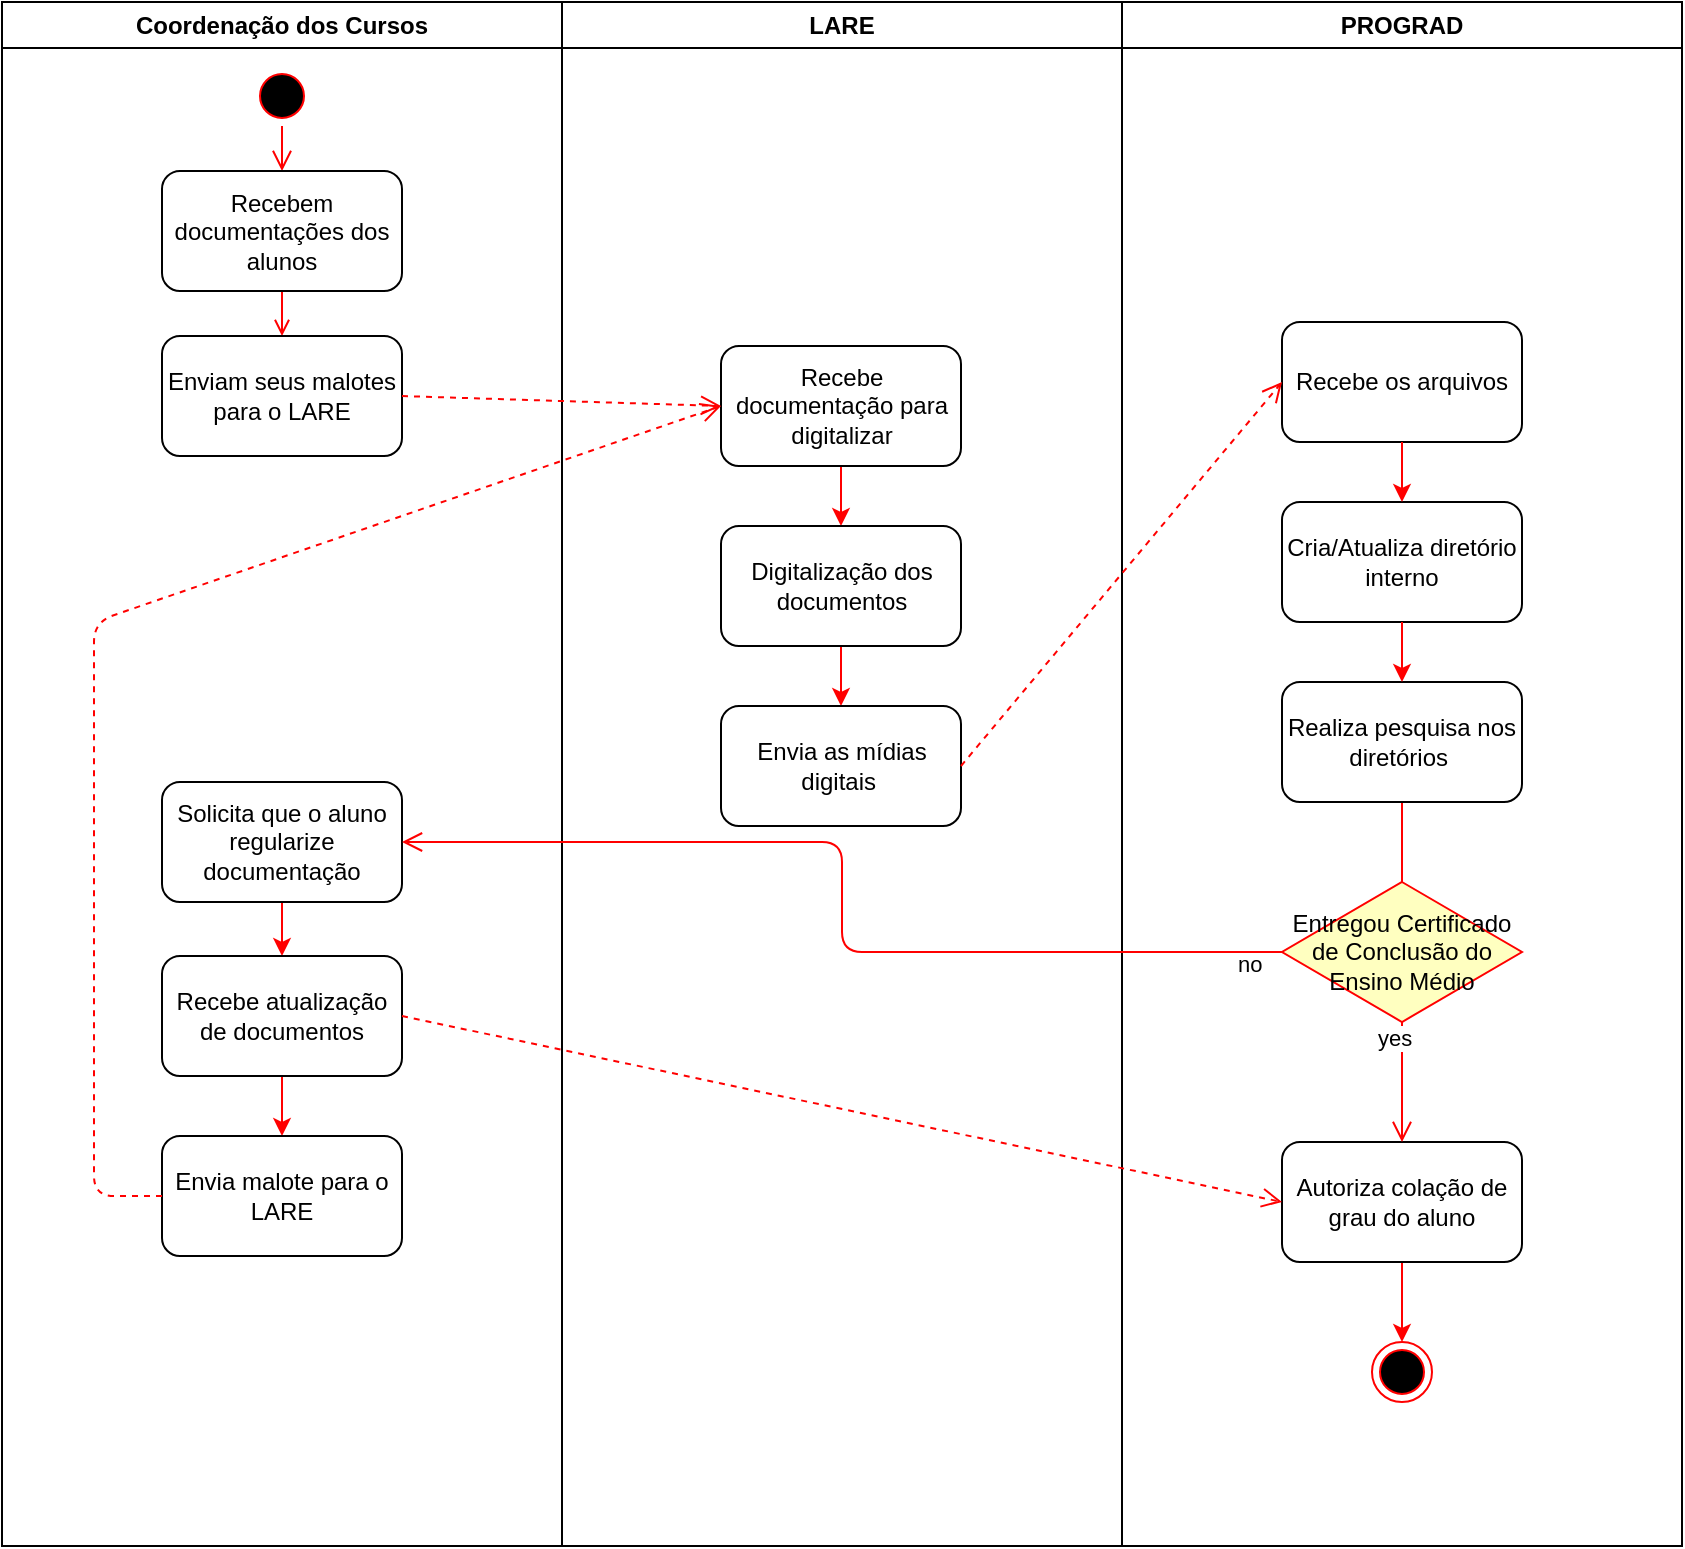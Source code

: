 <mxfile version="12.2.9" type="github" pages="1"><diagram name="Page-1" id="e7e014a7-5840-1c2e-5031-d8a46d1fe8dd"><mxGraphModel dx="1094" dy="507" grid="1" gridSize="10" guides="1" tooltips="1" connect="1" arrows="1" fold="1" page="1" pageScale="1" pageWidth="1169" pageHeight="826" background="#ffffff" math="0" shadow="0"><root><mxCell id="0"/><mxCell id="1" parent="0"/><mxCell id="2" value="Coordenação dos Cursos" style="swimlane;whiteSpace=wrap" parent="1" vertex="1"><mxGeometry x="164" y="20" width="280" height="772" as="geometry"/></mxCell><mxCell id="5" value="" style="ellipse;shape=startState;fillColor=#000000;strokeColor=#ff0000;" parent="2" vertex="1"><mxGeometry x="125" y="32" width="30" height="30" as="geometry"/></mxCell><mxCell id="6" value="" style="edgeStyle=elbowEdgeStyle;elbow=horizontal;verticalAlign=bottom;endArrow=open;endSize=8;strokeColor=#FF0000;endFill=1;rounded=0;entryX=0.5;entryY=0;entryDx=0;entryDy=0;" parent="2" source="5" target="u4yT-pGp6C20VgRw0iH_-41" edge="1"><mxGeometry x="100" y="40" as="geometry"><mxPoint x="115.5" y="122" as="targetPoint"/></mxGeometry></mxCell><mxCell id="9" value="" style="endArrow=open;strokeColor=#FF0000;endFill=1;rounded=0;exitX=0.5;exitY=1;exitDx=0;exitDy=0;entryX=0.5;entryY=0;entryDx=0;entryDy=0;" parent="2" source="u4yT-pGp6C20VgRw0iH_-41" target="u4yT-pGp6C20VgRw0iH_-42" edge="1"><mxGeometry relative="1" as="geometry"><mxPoint x="115" y="160" as="sourcePoint"/><mxPoint x="120.5" y="220" as="targetPoint"/></mxGeometry></mxCell><mxCell id="u4yT-pGp6C20VgRw0iH_-41" value="Recebem documentações dos alunos" style="rounded=1;whiteSpace=wrap;html=1;" vertex="1" parent="2"><mxGeometry x="80" y="84.5" width="120" height="60" as="geometry"/></mxCell><mxCell id="u4yT-pGp6C20VgRw0iH_-42" value="Enviam seus malotes para o LARE" style="rounded=1;whiteSpace=wrap;html=1;" vertex="1" parent="2"><mxGeometry x="80" y="167" width="120" height="60" as="geometry"/></mxCell><mxCell id="u4yT-pGp6C20VgRw0iH_-104" value="" style="edgeStyle=orthogonalEdgeStyle;rounded=0;orthogonalLoop=1;jettySize=auto;html=1;strokeColor=#FF0000;" edge="1" parent="2" source="u4yT-pGp6C20VgRw0iH_-99" target="u4yT-pGp6C20VgRw0iH_-103"><mxGeometry relative="1" as="geometry"/></mxCell><mxCell id="u4yT-pGp6C20VgRw0iH_-99" value="Solicita que o aluno regularize documentação" style="rounded=1;whiteSpace=wrap;html=1;" vertex="1" parent="2"><mxGeometry x="80" y="390" width="120" height="60" as="geometry"/></mxCell><mxCell id="u4yT-pGp6C20VgRw0iH_-106" value="" style="edgeStyle=orthogonalEdgeStyle;rounded=0;orthogonalLoop=1;jettySize=auto;html=1;strokeColor=#FF0000;" edge="1" parent="2" source="u4yT-pGp6C20VgRw0iH_-103" target="u4yT-pGp6C20VgRw0iH_-105"><mxGeometry relative="1" as="geometry"/></mxCell><mxCell id="u4yT-pGp6C20VgRw0iH_-103" value="Recebe atualização de documentos" style="rounded=1;whiteSpace=wrap;html=1;" vertex="1" parent="2"><mxGeometry x="80" y="477" width="120" height="60" as="geometry"/></mxCell><mxCell id="u4yT-pGp6C20VgRw0iH_-105" value="Envia malote para o LARE" style="rounded=1;whiteSpace=wrap;html=1;" vertex="1" parent="2"><mxGeometry x="80" y="567" width="120" height="60" as="geometry"/></mxCell><mxCell id="3" value="LARE" style="swimlane;whiteSpace=wrap" parent="1" vertex="1"><mxGeometry x="444" y="20" width="280" height="772" as="geometry"/></mxCell><mxCell id="u4yT-pGp6C20VgRw0iH_-71" value="" style="edgeStyle=orthogonalEdgeStyle;rounded=0;orthogonalLoop=1;jettySize=auto;html=1;strokeColor=#FF0000;" edge="1" parent="3" source="u4yT-pGp6C20VgRw0iH_-62" target="u4yT-pGp6C20VgRw0iH_-70"><mxGeometry relative="1" as="geometry"/></mxCell><mxCell id="u4yT-pGp6C20VgRw0iH_-62" value="Recebe documentação para digitalizar" style="rounded=1;whiteSpace=wrap;html=1;" vertex="1" parent="3"><mxGeometry x="79.5" y="172" width="120" height="60" as="geometry"/></mxCell><mxCell id="u4yT-pGp6C20VgRw0iH_-75" value="" style="edgeStyle=orthogonalEdgeStyle;rounded=0;orthogonalLoop=1;jettySize=auto;html=1;strokeColor=#FF0000;" edge="1" parent="3" source="u4yT-pGp6C20VgRw0iH_-70" target="u4yT-pGp6C20VgRw0iH_-74"><mxGeometry relative="1" as="geometry"/></mxCell><mxCell id="u4yT-pGp6C20VgRw0iH_-70" value="Digitalização dos documentos" style="rounded=1;whiteSpace=wrap;html=1;" vertex="1" parent="3"><mxGeometry x="79.5" y="262" width="120" height="60" as="geometry"/></mxCell><mxCell id="u4yT-pGp6C20VgRw0iH_-74" value="Envia as mídias digitais&amp;nbsp;" style="rounded=1;whiteSpace=wrap;html=1;" vertex="1" parent="3"><mxGeometry x="79.5" y="352" width="120" height="60" as="geometry"/></mxCell><mxCell id="u4yT-pGp6C20VgRw0iH_-43" value="PROGRAD" style="swimlane;whiteSpace=wrap" vertex="1" parent="1"><mxGeometry x="724" y="20" width="280" height="772" as="geometry"/></mxCell><mxCell id="u4yT-pGp6C20VgRw0iH_-76" value="Recebe os arquivos" style="rounded=1;whiteSpace=wrap;html=1;" vertex="1" parent="u4yT-pGp6C20VgRw0iH_-43"><mxGeometry x="80" y="160" width="120" height="60" as="geometry"/></mxCell><mxCell id="u4yT-pGp6C20VgRw0iH_-97" value="" style="edgeStyle=orthogonalEdgeStyle;rounded=0;orthogonalLoop=1;jettySize=auto;html=1;strokeColor=#FF0000;" edge="1" parent="u4yT-pGp6C20VgRw0iH_-43" source="u4yT-pGp6C20VgRw0iH_-80"><mxGeometry relative="1" as="geometry"><mxPoint x="140" y="480" as="targetPoint"/></mxGeometry></mxCell><mxCell id="u4yT-pGp6C20VgRw0iH_-80" value="Realiza pesquisa nos diretórios&amp;nbsp;" style="rounded=1;whiteSpace=wrap;html=1;" vertex="1" parent="u4yT-pGp6C20VgRw0iH_-43"><mxGeometry x="80" y="340" width="120" height="60" as="geometry"/></mxCell><mxCell id="u4yT-pGp6C20VgRw0iH_-78" value="Cria/Atualiza diretório interno" style="rounded=1;whiteSpace=wrap;html=1;" vertex="1" parent="u4yT-pGp6C20VgRw0iH_-43"><mxGeometry x="80" y="250" width="120" height="60" as="geometry"/></mxCell><mxCell id="u4yT-pGp6C20VgRw0iH_-81" value="" style="edgeStyle=orthogonalEdgeStyle;rounded=0;orthogonalLoop=1;jettySize=auto;html=1;strokeColor=#FF0000;" edge="1" parent="u4yT-pGp6C20VgRw0iH_-43" source="u4yT-pGp6C20VgRw0iH_-78" target="u4yT-pGp6C20VgRw0iH_-80"><mxGeometry relative="1" as="geometry"/></mxCell><mxCell id="u4yT-pGp6C20VgRw0iH_-87" value="" style="edgeStyle=orthogonalEdgeStyle;rounded=0;orthogonalLoop=1;jettySize=auto;html=1;strokeColor=#FF0000;" edge="1" parent="u4yT-pGp6C20VgRw0iH_-43" source="u4yT-pGp6C20VgRw0iH_-76" target="u4yT-pGp6C20VgRw0iH_-78"><mxGeometry relative="1" as="geometry"/></mxCell><mxCell id="u4yT-pGp6C20VgRw0iH_-93" value="Entregou Certificado de Conclusão do Ensino Médio" style="rhombus;whiteSpace=wrap;html=1;fillColor=#ffffc0;strokeColor=#ff0000;" vertex="1" parent="u4yT-pGp6C20VgRw0iH_-43"><mxGeometry x="80" y="440" width="120" height="70" as="geometry"/></mxCell><mxCell id="u4yT-pGp6C20VgRw0iH_-101" value="" style="edgeStyle=orthogonalEdgeStyle;rounded=0;orthogonalLoop=1;jettySize=auto;html=1;strokeColor=#FF0000;entryX=0.5;entryY=0;entryDx=0;entryDy=0;" edge="1" parent="u4yT-pGp6C20VgRw0iH_-43" source="u4yT-pGp6C20VgRw0iH_-98" target="u4yT-pGp6C20VgRw0iH_-102"><mxGeometry relative="1" as="geometry"><mxPoint x="140" y="710" as="targetPoint"/></mxGeometry></mxCell><mxCell id="u4yT-pGp6C20VgRw0iH_-98" value="Autoriza colação de grau do aluno" style="rounded=1;whiteSpace=wrap;html=1;" vertex="1" parent="u4yT-pGp6C20VgRw0iH_-43"><mxGeometry x="80" y="570" width="120" height="60" as="geometry"/></mxCell><mxCell id="u4yT-pGp6C20VgRw0iH_-94" value="no" style="edgeStyle=orthogonalEdgeStyle;html=1;align=left;verticalAlign=bottom;endArrow=open;endSize=8;strokeColor=#ff0000;entryX=0.5;entryY=0;entryDx=0;entryDy=0;" edge="1" source="u4yT-pGp6C20VgRw0iH_-93" parent="u4yT-pGp6C20VgRw0iH_-43" target="u4yT-pGp6C20VgRw0iH_-98"><mxGeometry x="-1" y="-86" relative="1" as="geometry"><mxPoint x="140" y="570" as="targetPoint"/><mxPoint x="2" y="-20" as="offset"/></mxGeometry></mxCell><mxCell id="u4yT-pGp6C20VgRw0iH_-102" value="" style="ellipse;html=1;shape=endState;fillColor=#000000;strokeColor=#ff0000;" vertex="1" parent="u4yT-pGp6C20VgRw0iH_-43"><mxGeometry x="125" y="670" width="30" height="30" as="geometry"/></mxCell><mxCell id="u4yT-pGp6C20VgRw0iH_-90" value="" style="html=1;verticalAlign=bottom;endArrow=open;dashed=1;endSize=8;strokeColor=#FF0000;exitX=1;exitY=0.5;exitDx=0;exitDy=0;entryX=0;entryY=0.5;entryDx=0;entryDy=0;" edge="1" parent="1" source="u4yT-pGp6C20VgRw0iH_-42" target="u4yT-pGp6C20VgRw0iH_-62"><mxGeometry relative="1" as="geometry"><mxPoint x="348" y="222" as="sourcePoint"/><mxPoint x="164" y="810" as="targetPoint"/></mxGeometry></mxCell><mxCell id="u4yT-pGp6C20VgRw0iH_-91" value="" style="html=1;verticalAlign=bottom;endArrow=open;dashed=1;endSize=8;strokeColor=#FF0000;entryX=0;entryY=0.5;entryDx=0;entryDy=0;exitX=1;exitY=0.5;exitDx=0;exitDy=0;" edge="1" parent="1" source="u4yT-pGp6C20VgRw0iH_-74" target="u4yT-pGp6C20VgRw0iH_-76"><mxGeometry relative="1" as="geometry"><mxPoint x="620" y="350" as="sourcePoint"/><mxPoint x="533.5" y="232" as="targetPoint"/></mxGeometry></mxCell><mxCell id="u4yT-pGp6C20VgRw0iH_-95" value="yes" style="edgeStyle=orthogonalEdgeStyle;html=1;align=left;verticalAlign=top;endArrow=open;endSize=8;strokeColor=#ff0000;entryX=1;entryY=0.5;entryDx=0;entryDy=0;" edge="1" source="u4yT-pGp6C20VgRw0iH_-93" parent="1" target="u4yT-pGp6C20VgRw0iH_-99"><mxGeometry x="-1" y="55" relative="1" as="geometry"><mxPoint x="330" y="495" as="targetPoint"/><mxPoint x="46" y="-25" as="offset"/></mxGeometry></mxCell><mxCell id="u4yT-pGp6C20VgRw0iH_-107" value="" style="html=1;verticalAlign=bottom;endArrow=open;dashed=1;endSize=8;strokeColor=#FF0000;exitX=0;exitY=0.5;exitDx=0;exitDy=0;entryX=0;entryY=0.5;entryDx=0;entryDy=0;" edge="1" parent="1" source="u4yT-pGp6C20VgRw0iH_-105" target="u4yT-pGp6C20VgRw0iH_-62"><mxGeometry relative="1" as="geometry"><mxPoint x="374" y="230" as="sourcePoint"/><mxPoint x="533.5" y="232" as="targetPoint"/><Array as="points"><mxPoint x="210" y="617"/><mxPoint x="210" y="330"/></Array></mxGeometry></mxCell><mxCell id="u4yT-pGp6C20VgRw0iH_-109" value="" style="html=1;verticalAlign=bottom;endArrow=open;dashed=1;endSize=8;strokeColor=#FF0000;exitX=1;exitY=0.5;exitDx=0;exitDy=0;entryX=0;entryY=0.5;entryDx=0;entryDy=0;" edge="1" parent="1" source="u4yT-pGp6C20VgRw0iH_-103" target="u4yT-pGp6C20VgRw0iH_-98"><mxGeometry relative="1" as="geometry"><mxPoint x="374" y="627" as="sourcePoint"/><mxPoint x="533.5" y="232" as="targetPoint"/></mxGeometry></mxCell></root></mxGraphModel></diagram></mxfile>